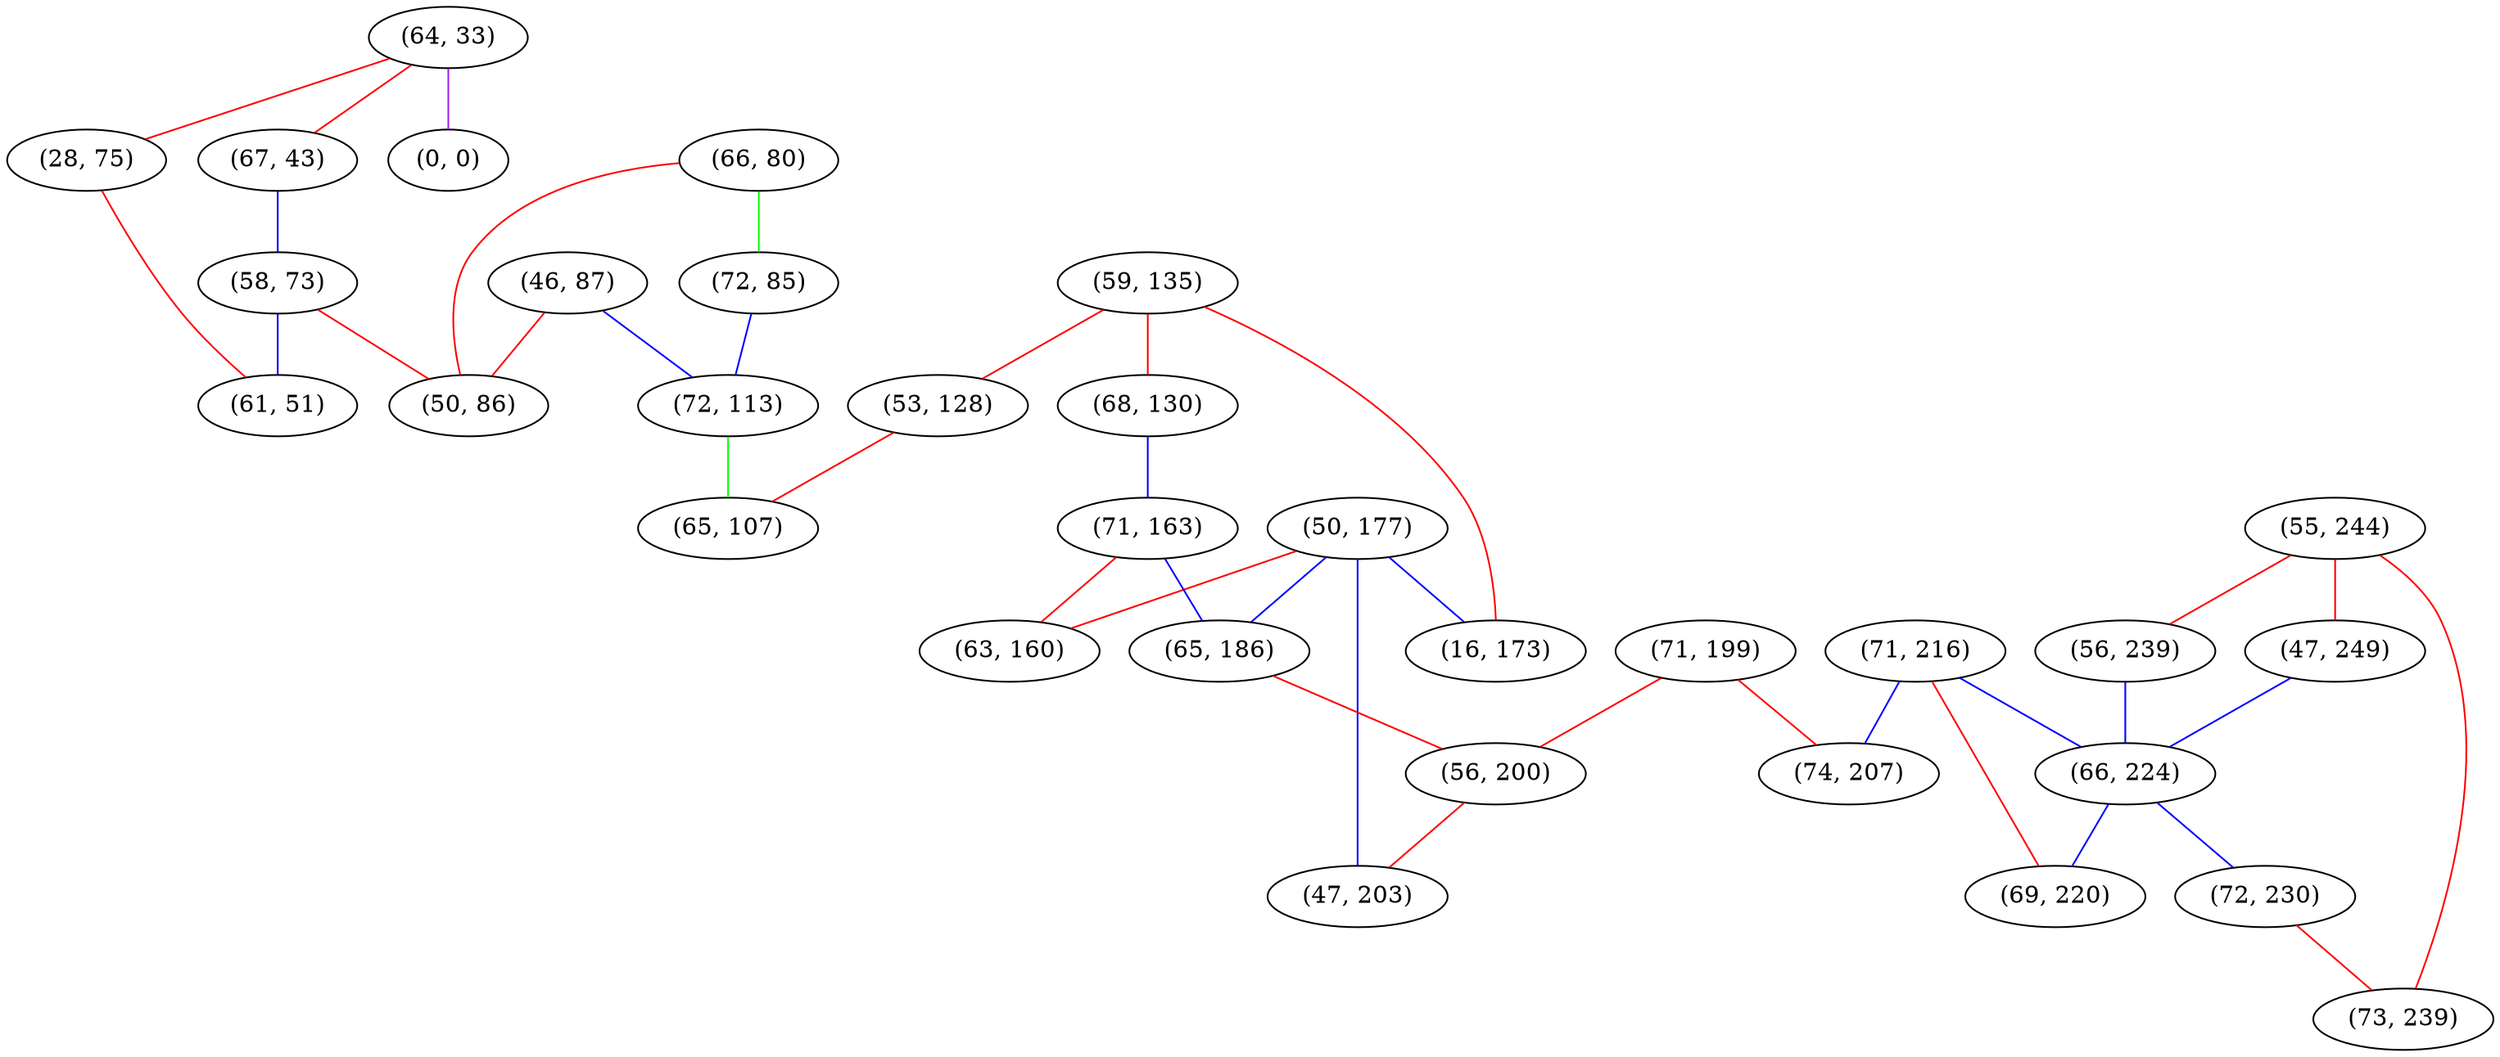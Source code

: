 graph "" {
"(64, 33)";
"(71, 199)";
"(50, 177)";
"(55, 244)";
"(59, 135)";
"(68, 130)";
"(46, 87)";
"(71, 163)";
"(28, 75)";
"(65, 186)";
"(47, 249)";
"(71, 216)";
"(67, 43)";
"(58, 73)";
"(66, 80)";
"(0, 0)";
"(61, 51)";
"(72, 85)";
"(56, 239)";
"(66, 224)";
"(56, 200)";
"(72, 230)";
"(69, 220)";
"(16, 173)";
"(74, 207)";
"(50, 86)";
"(53, 128)";
"(47, 203)";
"(72, 113)";
"(65, 107)";
"(63, 160)";
"(73, 239)";
"(64, 33)" -- "(0, 0)"  [color=purple, key=0, weight=4];
"(64, 33)" -- "(67, 43)"  [color=red, key=0, weight=1];
"(64, 33)" -- "(28, 75)"  [color=red, key=0, weight=1];
"(71, 199)" -- "(74, 207)"  [color=red, key=0, weight=1];
"(71, 199)" -- "(56, 200)"  [color=red, key=0, weight=1];
"(50, 177)" -- "(65, 186)"  [color=blue, key=0, weight=3];
"(50, 177)" -- "(16, 173)"  [color=blue, key=0, weight=3];
"(50, 177)" -- "(63, 160)"  [color=red, key=0, weight=1];
"(50, 177)" -- "(47, 203)"  [color=blue, key=0, weight=3];
"(55, 244)" -- "(73, 239)"  [color=red, key=0, weight=1];
"(55, 244)" -- "(56, 239)"  [color=red, key=0, weight=1];
"(55, 244)" -- "(47, 249)"  [color=red, key=0, weight=1];
"(59, 135)" -- "(68, 130)"  [color=red, key=0, weight=1];
"(59, 135)" -- "(16, 173)"  [color=red, key=0, weight=1];
"(59, 135)" -- "(53, 128)"  [color=red, key=0, weight=1];
"(68, 130)" -- "(71, 163)"  [color=blue, key=0, weight=3];
"(46, 87)" -- "(72, 113)"  [color=blue, key=0, weight=3];
"(46, 87)" -- "(50, 86)"  [color=red, key=0, weight=1];
"(71, 163)" -- "(65, 186)"  [color=blue, key=0, weight=3];
"(71, 163)" -- "(63, 160)"  [color=red, key=0, weight=1];
"(28, 75)" -- "(61, 51)"  [color=red, key=0, weight=1];
"(65, 186)" -- "(56, 200)"  [color=red, key=0, weight=1];
"(47, 249)" -- "(66, 224)"  [color=blue, key=0, weight=3];
"(71, 216)" -- "(74, 207)"  [color=blue, key=0, weight=3];
"(71, 216)" -- "(66, 224)"  [color=blue, key=0, weight=3];
"(71, 216)" -- "(69, 220)"  [color=red, key=0, weight=1];
"(67, 43)" -- "(58, 73)"  [color=blue, key=0, weight=3];
"(58, 73)" -- "(50, 86)"  [color=red, key=0, weight=1];
"(58, 73)" -- "(61, 51)"  [color=blue, key=0, weight=3];
"(66, 80)" -- "(50, 86)"  [color=red, key=0, weight=1];
"(66, 80)" -- "(72, 85)"  [color=green, key=0, weight=2];
"(72, 85)" -- "(72, 113)"  [color=blue, key=0, weight=3];
"(56, 239)" -- "(66, 224)"  [color=blue, key=0, weight=3];
"(66, 224)" -- "(72, 230)"  [color=blue, key=0, weight=3];
"(66, 224)" -- "(69, 220)"  [color=blue, key=0, weight=3];
"(56, 200)" -- "(47, 203)"  [color=red, key=0, weight=1];
"(72, 230)" -- "(73, 239)"  [color=red, key=0, weight=1];
"(53, 128)" -- "(65, 107)"  [color=red, key=0, weight=1];
"(72, 113)" -- "(65, 107)"  [color=green, key=0, weight=2];
}
